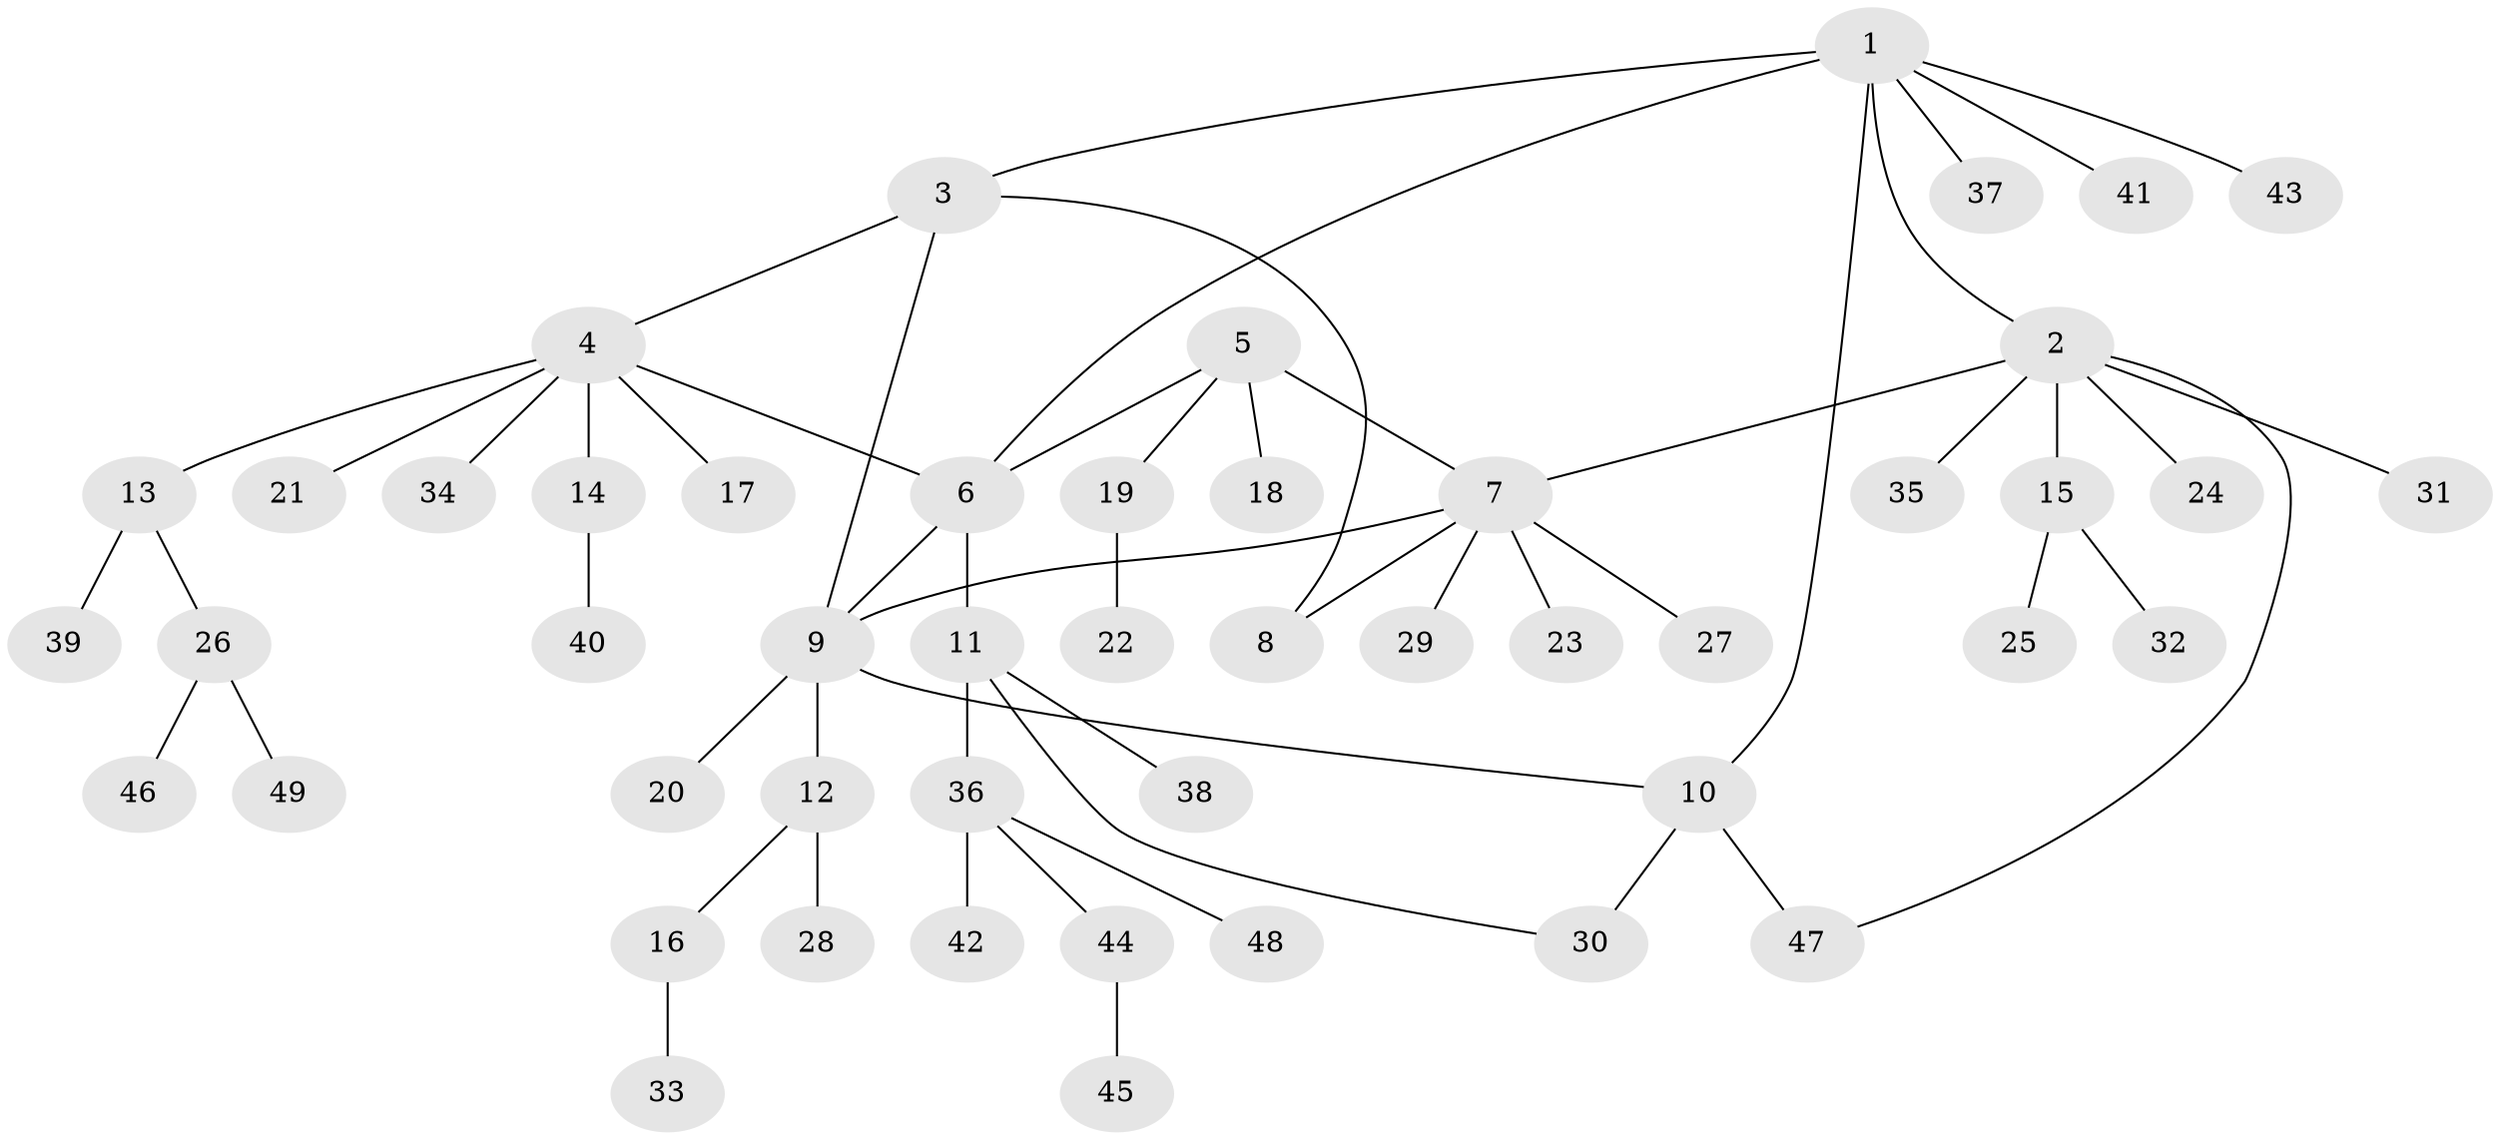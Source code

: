 // Generated by graph-tools (version 1.1) at 2025/26/03/09/25 03:26:42]
// undirected, 49 vertices, 56 edges
graph export_dot {
graph [start="1"]
  node [color=gray90,style=filled];
  1;
  2;
  3;
  4;
  5;
  6;
  7;
  8;
  9;
  10;
  11;
  12;
  13;
  14;
  15;
  16;
  17;
  18;
  19;
  20;
  21;
  22;
  23;
  24;
  25;
  26;
  27;
  28;
  29;
  30;
  31;
  32;
  33;
  34;
  35;
  36;
  37;
  38;
  39;
  40;
  41;
  42;
  43;
  44;
  45;
  46;
  47;
  48;
  49;
  1 -- 2;
  1 -- 3;
  1 -- 6;
  1 -- 10;
  1 -- 37;
  1 -- 41;
  1 -- 43;
  2 -- 7;
  2 -- 15;
  2 -- 24;
  2 -- 31;
  2 -- 35;
  2 -- 47;
  3 -- 4;
  3 -- 8;
  3 -- 9;
  4 -- 6;
  4 -- 13;
  4 -- 14;
  4 -- 17;
  4 -- 21;
  4 -- 34;
  5 -- 6;
  5 -- 7;
  5 -- 18;
  5 -- 19;
  6 -- 9;
  6 -- 11;
  7 -- 8;
  7 -- 9;
  7 -- 23;
  7 -- 27;
  7 -- 29;
  9 -- 10;
  9 -- 12;
  9 -- 20;
  10 -- 30;
  10 -- 47;
  11 -- 30;
  11 -- 36;
  11 -- 38;
  12 -- 16;
  12 -- 28;
  13 -- 26;
  13 -- 39;
  14 -- 40;
  15 -- 25;
  15 -- 32;
  16 -- 33;
  19 -- 22;
  26 -- 46;
  26 -- 49;
  36 -- 42;
  36 -- 44;
  36 -- 48;
  44 -- 45;
}
